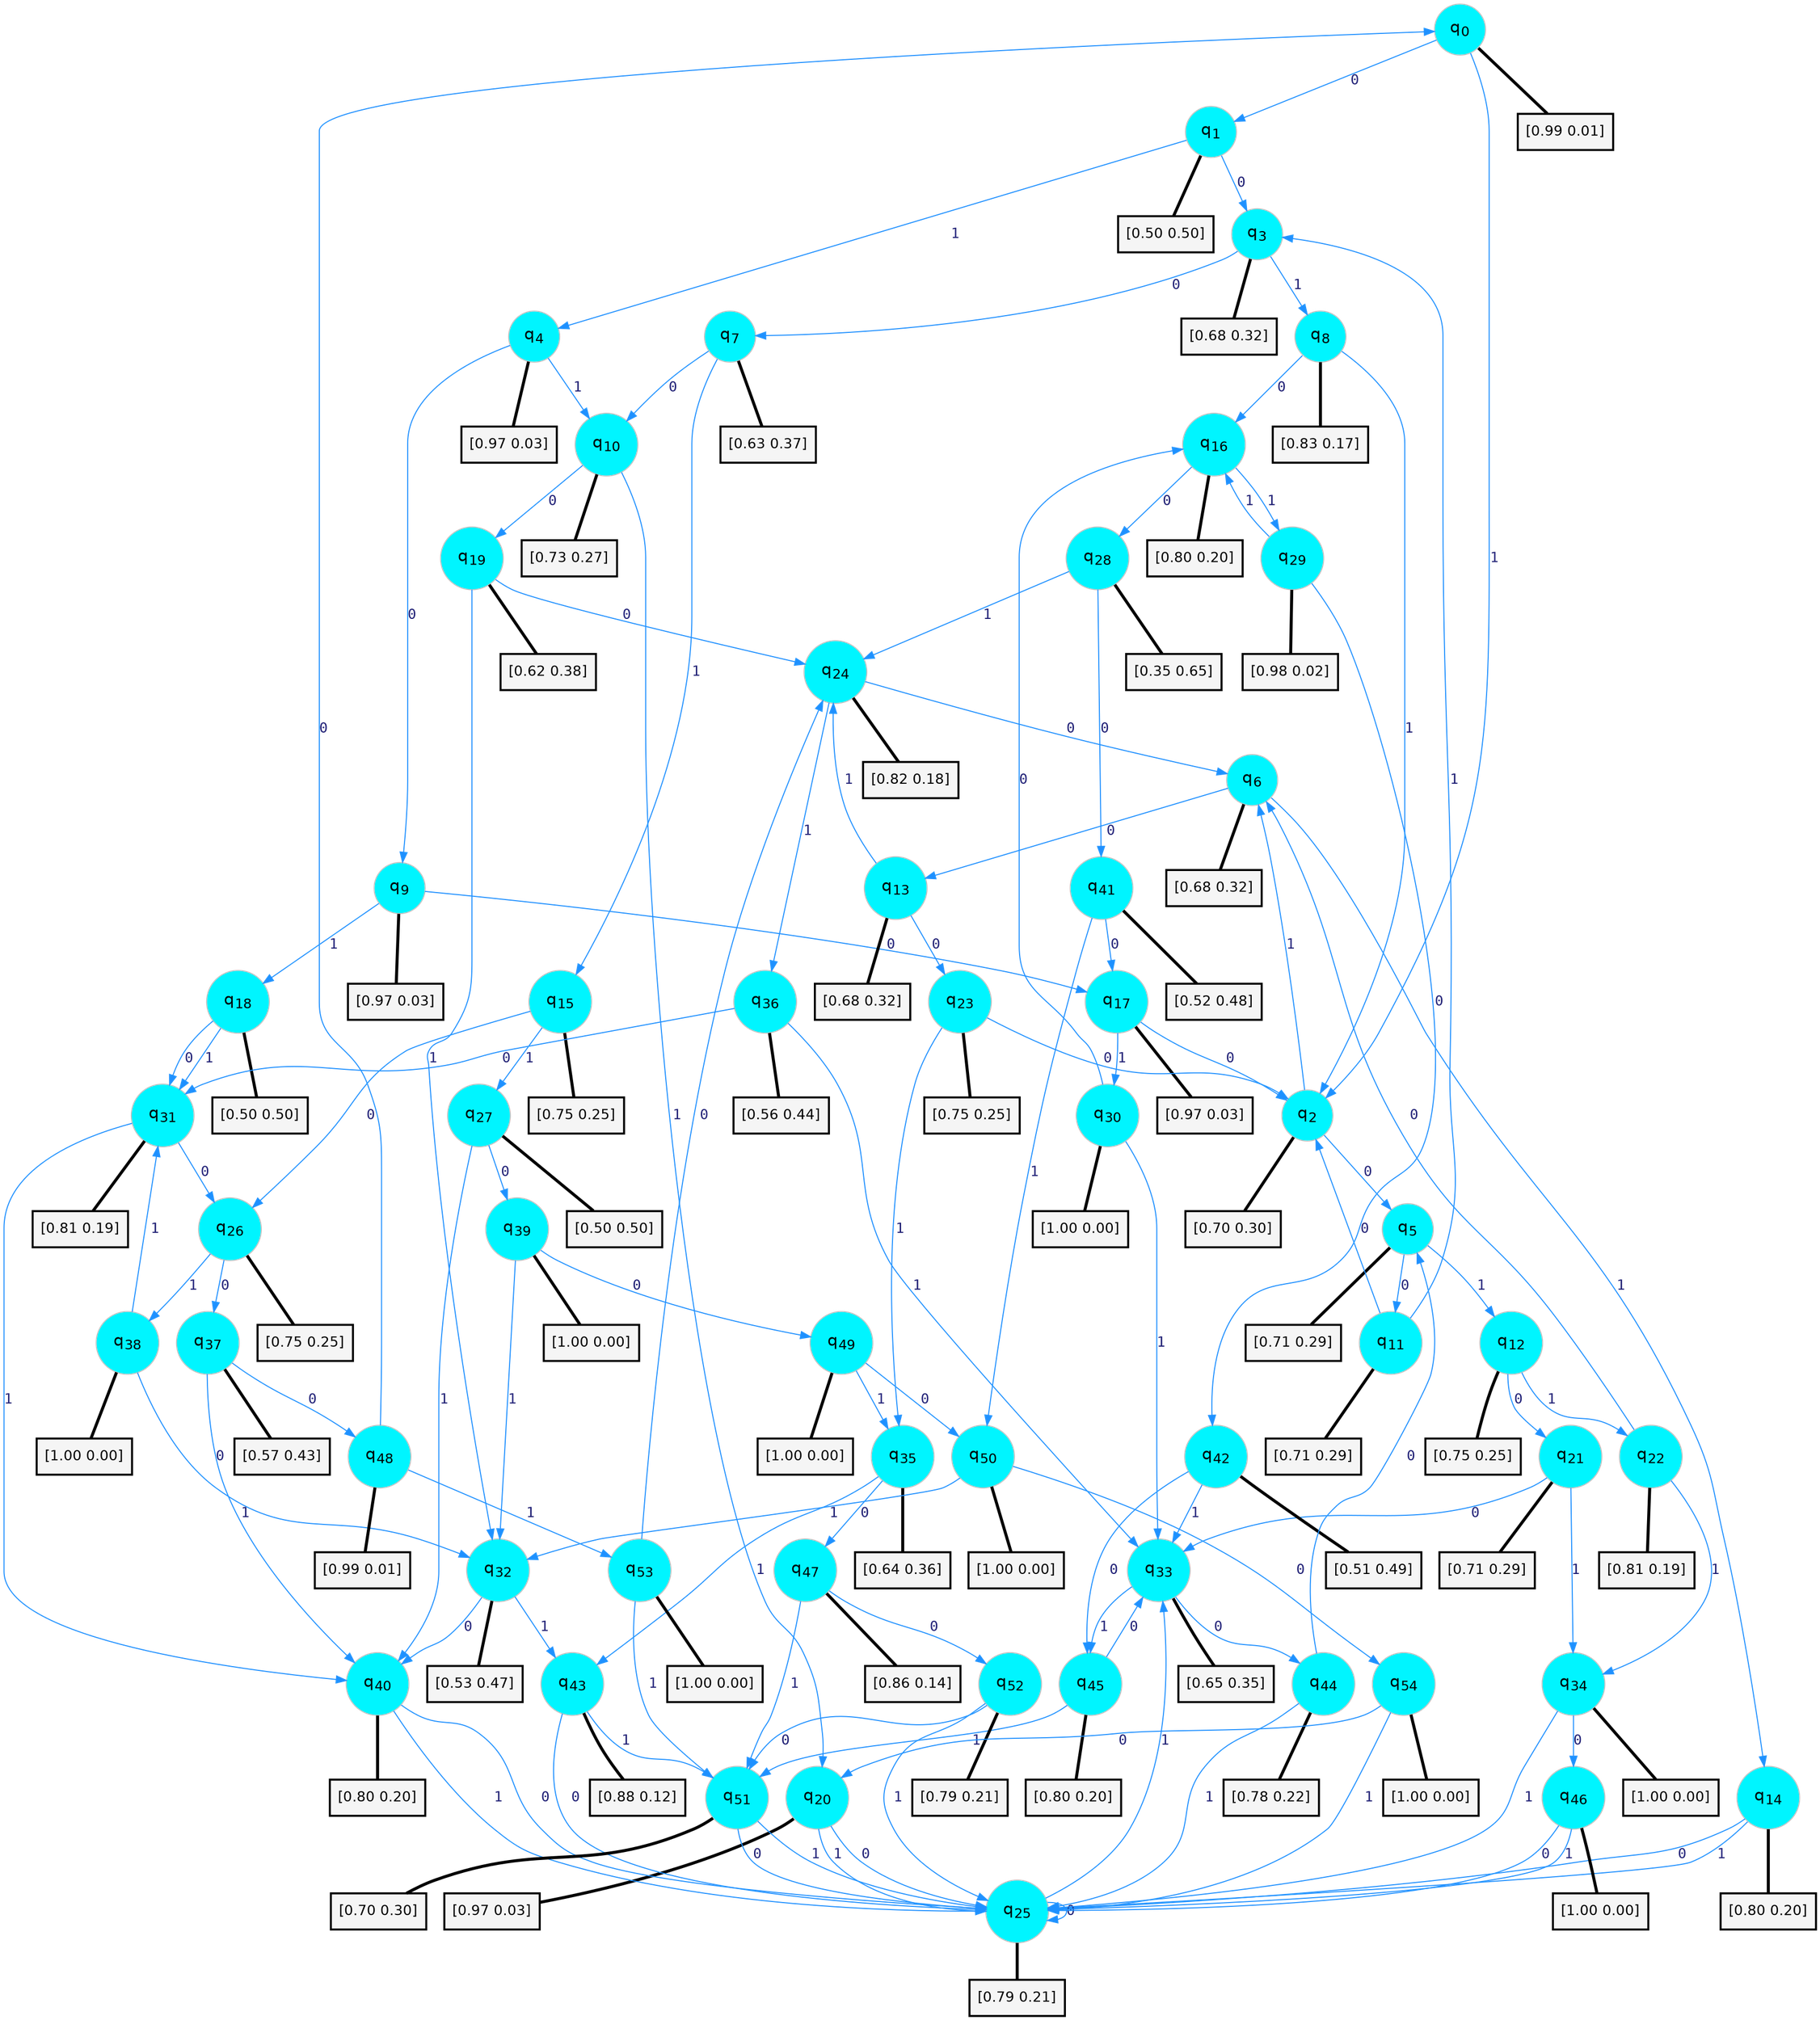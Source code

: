 digraph G {
graph [
bgcolor=transparent, dpi=300, rankdir=TD, size="40,25"];
node [
color=gray, fillcolor=turquoise1, fontcolor=black, fontname=Helvetica, fontsize=16, fontweight=bold, shape=circle, style=filled];
edge [
arrowsize=1, color=dodgerblue1, fontcolor=midnightblue, fontname=courier, fontweight=bold, penwidth=1, style=solid, weight=20];
0[label=<q<SUB>0</SUB>>];
1[label=<q<SUB>1</SUB>>];
2[label=<q<SUB>2</SUB>>];
3[label=<q<SUB>3</SUB>>];
4[label=<q<SUB>4</SUB>>];
5[label=<q<SUB>5</SUB>>];
6[label=<q<SUB>6</SUB>>];
7[label=<q<SUB>7</SUB>>];
8[label=<q<SUB>8</SUB>>];
9[label=<q<SUB>9</SUB>>];
10[label=<q<SUB>10</SUB>>];
11[label=<q<SUB>11</SUB>>];
12[label=<q<SUB>12</SUB>>];
13[label=<q<SUB>13</SUB>>];
14[label=<q<SUB>14</SUB>>];
15[label=<q<SUB>15</SUB>>];
16[label=<q<SUB>16</SUB>>];
17[label=<q<SUB>17</SUB>>];
18[label=<q<SUB>18</SUB>>];
19[label=<q<SUB>19</SUB>>];
20[label=<q<SUB>20</SUB>>];
21[label=<q<SUB>21</SUB>>];
22[label=<q<SUB>22</SUB>>];
23[label=<q<SUB>23</SUB>>];
24[label=<q<SUB>24</SUB>>];
25[label=<q<SUB>25</SUB>>];
26[label=<q<SUB>26</SUB>>];
27[label=<q<SUB>27</SUB>>];
28[label=<q<SUB>28</SUB>>];
29[label=<q<SUB>29</SUB>>];
30[label=<q<SUB>30</SUB>>];
31[label=<q<SUB>31</SUB>>];
32[label=<q<SUB>32</SUB>>];
33[label=<q<SUB>33</SUB>>];
34[label=<q<SUB>34</SUB>>];
35[label=<q<SUB>35</SUB>>];
36[label=<q<SUB>36</SUB>>];
37[label=<q<SUB>37</SUB>>];
38[label=<q<SUB>38</SUB>>];
39[label=<q<SUB>39</SUB>>];
40[label=<q<SUB>40</SUB>>];
41[label=<q<SUB>41</SUB>>];
42[label=<q<SUB>42</SUB>>];
43[label=<q<SUB>43</SUB>>];
44[label=<q<SUB>44</SUB>>];
45[label=<q<SUB>45</SUB>>];
46[label=<q<SUB>46</SUB>>];
47[label=<q<SUB>47</SUB>>];
48[label=<q<SUB>48</SUB>>];
49[label=<q<SUB>49</SUB>>];
50[label=<q<SUB>50</SUB>>];
51[label=<q<SUB>51</SUB>>];
52[label=<q<SUB>52</SUB>>];
53[label=<q<SUB>53</SUB>>];
54[label=<q<SUB>54</SUB>>];
55[label="[0.99 0.01]", shape=box,fontcolor=black, fontname=Helvetica, fontsize=14, penwidth=2, fillcolor=whitesmoke,color=black];
56[label="[0.50 0.50]", shape=box,fontcolor=black, fontname=Helvetica, fontsize=14, penwidth=2, fillcolor=whitesmoke,color=black];
57[label="[0.70 0.30]", shape=box,fontcolor=black, fontname=Helvetica, fontsize=14, penwidth=2, fillcolor=whitesmoke,color=black];
58[label="[0.68 0.32]", shape=box,fontcolor=black, fontname=Helvetica, fontsize=14, penwidth=2, fillcolor=whitesmoke,color=black];
59[label="[0.97 0.03]", shape=box,fontcolor=black, fontname=Helvetica, fontsize=14, penwidth=2, fillcolor=whitesmoke,color=black];
60[label="[0.71 0.29]", shape=box,fontcolor=black, fontname=Helvetica, fontsize=14, penwidth=2, fillcolor=whitesmoke,color=black];
61[label="[0.68 0.32]", shape=box,fontcolor=black, fontname=Helvetica, fontsize=14, penwidth=2, fillcolor=whitesmoke,color=black];
62[label="[0.63 0.37]", shape=box,fontcolor=black, fontname=Helvetica, fontsize=14, penwidth=2, fillcolor=whitesmoke,color=black];
63[label="[0.83 0.17]", shape=box,fontcolor=black, fontname=Helvetica, fontsize=14, penwidth=2, fillcolor=whitesmoke,color=black];
64[label="[0.97 0.03]", shape=box,fontcolor=black, fontname=Helvetica, fontsize=14, penwidth=2, fillcolor=whitesmoke,color=black];
65[label="[0.73 0.27]", shape=box,fontcolor=black, fontname=Helvetica, fontsize=14, penwidth=2, fillcolor=whitesmoke,color=black];
66[label="[0.71 0.29]", shape=box,fontcolor=black, fontname=Helvetica, fontsize=14, penwidth=2, fillcolor=whitesmoke,color=black];
67[label="[0.75 0.25]", shape=box,fontcolor=black, fontname=Helvetica, fontsize=14, penwidth=2, fillcolor=whitesmoke,color=black];
68[label="[0.68 0.32]", shape=box,fontcolor=black, fontname=Helvetica, fontsize=14, penwidth=2, fillcolor=whitesmoke,color=black];
69[label="[0.80 0.20]", shape=box,fontcolor=black, fontname=Helvetica, fontsize=14, penwidth=2, fillcolor=whitesmoke,color=black];
70[label="[0.75 0.25]", shape=box,fontcolor=black, fontname=Helvetica, fontsize=14, penwidth=2, fillcolor=whitesmoke,color=black];
71[label="[0.80 0.20]", shape=box,fontcolor=black, fontname=Helvetica, fontsize=14, penwidth=2, fillcolor=whitesmoke,color=black];
72[label="[0.97 0.03]", shape=box,fontcolor=black, fontname=Helvetica, fontsize=14, penwidth=2, fillcolor=whitesmoke,color=black];
73[label="[0.50 0.50]", shape=box,fontcolor=black, fontname=Helvetica, fontsize=14, penwidth=2, fillcolor=whitesmoke,color=black];
74[label="[0.62 0.38]", shape=box,fontcolor=black, fontname=Helvetica, fontsize=14, penwidth=2, fillcolor=whitesmoke,color=black];
75[label="[0.97 0.03]", shape=box,fontcolor=black, fontname=Helvetica, fontsize=14, penwidth=2, fillcolor=whitesmoke,color=black];
76[label="[0.71 0.29]", shape=box,fontcolor=black, fontname=Helvetica, fontsize=14, penwidth=2, fillcolor=whitesmoke,color=black];
77[label="[0.81 0.19]", shape=box,fontcolor=black, fontname=Helvetica, fontsize=14, penwidth=2, fillcolor=whitesmoke,color=black];
78[label="[0.75 0.25]", shape=box,fontcolor=black, fontname=Helvetica, fontsize=14, penwidth=2, fillcolor=whitesmoke,color=black];
79[label="[0.82 0.18]", shape=box,fontcolor=black, fontname=Helvetica, fontsize=14, penwidth=2, fillcolor=whitesmoke,color=black];
80[label="[0.79 0.21]", shape=box,fontcolor=black, fontname=Helvetica, fontsize=14, penwidth=2, fillcolor=whitesmoke,color=black];
81[label="[0.75 0.25]", shape=box,fontcolor=black, fontname=Helvetica, fontsize=14, penwidth=2, fillcolor=whitesmoke,color=black];
82[label="[0.50 0.50]", shape=box,fontcolor=black, fontname=Helvetica, fontsize=14, penwidth=2, fillcolor=whitesmoke,color=black];
83[label="[0.35 0.65]", shape=box,fontcolor=black, fontname=Helvetica, fontsize=14, penwidth=2, fillcolor=whitesmoke,color=black];
84[label="[0.98 0.02]", shape=box,fontcolor=black, fontname=Helvetica, fontsize=14, penwidth=2, fillcolor=whitesmoke,color=black];
85[label="[1.00 0.00]", shape=box,fontcolor=black, fontname=Helvetica, fontsize=14, penwidth=2, fillcolor=whitesmoke,color=black];
86[label="[0.81 0.19]", shape=box,fontcolor=black, fontname=Helvetica, fontsize=14, penwidth=2, fillcolor=whitesmoke,color=black];
87[label="[0.53 0.47]", shape=box,fontcolor=black, fontname=Helvetica, fontsize=14, penwidth=2, fillcolor=whitesmoke,color=black];
88[label="[0.65 0.35]", shape=box,fontcolor=black, fontname=Helvetica, fontsize=14, penwidth=2, fillcolor=whitesmoke,color=black];
89[label="[1.00 0.00]", shape=box,fontcolor=black, fontname=Helvetica, fontsize=14, penwidth=2, fillcolor=whitesmoke,color=black];
90[label="[0.64 0.36]", shape=box,fontcolor=black, fontname=Helvetica, fontsize=14, penwidth=2, fillcolor=whitesmoke,color=black];
91[label="[0.56 0.44]", shape=box,fontcolor=black, fontname=Helvetica, fontsize=14, penwidth=2, fillcolor=whitesmoke,color=black];
92[label="[0.57 0.43]", shape=box,fontcolor=black, fontname=Helvetica, fontsize=14, penwidth=2, fillcolor=whitesmoke,color=black];
93[label="[1.00 0.00]", shape=box,fontcolor=black, fontname=Helvetica, fontsize=14, penwidth=2, fillcolor=whitesmoke,color=black];
94[label="[1.00 0.00]", shape=box,fontcolor=black, fontname=Helvetica, fontsize=14, penwidth=2, fillcolor=whitesmoke,color=black];
95[label="[0.80 0.20]", shape=box,fontcolor=black, fontname=Helvetica, fontsize=14, penwidth=2, fillcolor=whitesmoke,color=black];
96[label="[0.52 0.48]", shape=box,fontcolor=black, fontname=Helvetica, fontsize=14, penwidth=2, fillcolor=whitesmoke,color=black];
97[label="[0.51 0.49]", shape=box,fontcolor=black, fontname=Helvetica, fontsize=14, penwidth=2, fillcolor=whitesmoke,color=black];
98[label="[0.88 0.12]", shape=box,fontcolor=black, fontname=Helvetica, fontsize=14, penwidth=2, fillcolor=whitesmoke,color=black];
99[label="[0.78 0.22]", shape=box,fontcolor=black, fontname=Helvetica, fontsize=14, penwidth=2, fillcolor=whitesmoke,color=black];
100[label="[0.80 0.20]", shape=box,fontcolor=black, fontname=Helvetica, fontsize=14, penwidth=2, fillcolor=whitesmoke,color=black];
101[label="[1.00 0.00]", shape=box,fontcolor=black, fontname=Helvetica, fontsize=14, penwidth=2, fillcolor=whitesmoke,color=black];
102[label="[0.86 0.14]", shape=box,fontcolor=black, fontname=Helvetica, fontsize=14, penwidth=2, fillcolor=whitesmoke,color=black];
103[label="[0.99 0.01]", shape=box,fontcolor=black, fontname=Helvetica, fontsize=14, penwidth=2, fillcolor=whitesmoke,color=black];
104[label="[1.00 0.00]", shape=box,fontcolor=black, fontname=Helvetica, fontsize=14, penwidth=2, fillcolor=whitesmoke,color=black];
105[label="[1.00 0.00]", shape=box,fontcolor=black, fontname=Helvetica, fontsize=14, penwidth=2, fillcolor=whitesmoke,color=black];
106[label="[0.70 0.30]", shape=box,fontcolor=black, fontname=Helvetica, fontsize=14, penwidth=2, fillcolor=whitesmoke,color=black];
107[label="[0.79 0.21]", shape=box,fontcolor=black, fontname=Helvetica, fontsize=14, penwidth=2, fillcolor=whitesmoke,color=black];
108[label="[1.00 0.00]", shape=box,fontcolor=black, fontname=Helvetica, fontsize=14, penwidth=2, fillcolor=whitesmoke,color=black];
109[label="[1.00 0.00]", shape=box,fontcolor=black, fontname=Helvetica, fontsize=14, penwidth=2, fillcolor=whitesmoke,color=black];
0->1 [label=0];
0->2 [label=1];
0->55 [arrowhead=none, penwidth=3,color=black];
1->3 [label=0];
1->4 [label=1];
1->56 [arrowhead=none, penwidth=3,color=black];
2->5 [label=0];
2->6 [label=1];
2->57 [arrowhead=none, penwidth=3,color=black];
3->7 [label=0];
3->8 [label=1];
3->58 [arrowhead=none, penwidth=3,color=black];
4->9 [label=0];
4->10 [label=1];
4->59 [arrowhead=none, penwidth=3,color=black];
5->11 [label=0];
5->12 [label=1];
5->60 [arrowhead=none, penwidth=3,color=black];
6->13 [label=0];
6->14 [label=1];
6->61 [arrowhead=none, penwidth=3,color=black];
7->10 [label=0];
7->15 [label=1];
7->62 [arrowhead=none, penwidth=3,color=black];
8->16 [label=0];
8->2 [label=1];
8->63 [arrowhead=none, penwidth=3,color=black];
9->17 [label=0];
9->18 [label=1];
9->64 [arrowhead=none, penwidth=3,color=black];
10->19 [label=0];
10->20 [label=1];
10->65 [arrowhead=none, penwidth=3,color=black];
11->2 [label=0];
11->3 [label=1];
11->66 [arrowhead=none, penwidth=3,color=black];
12->21 [label=0];
12->22 [label=1];
12->67 [arrowhead=none, penwidth=3,color=black];
13->23 [label=0];
13->24 [label=1];
13->68 [arrowhead=none, penwidth=3,color=black];
14->25 [label=0];
14->25 [label=1];
14->69 [arrowhead=none, penwidth=3,color=black];
15->26 [label=0];
15->27 [label=1];
15->70 [arrowhead=none, penwidth=3,color=black];
16->28 [label=0];
16->29 [label=1];
16->71 [arrowhead=none, penwidth=3,color=black];
17->2 [label=0];
17->30 [label=1];
17->72 [arrowhead=none, penwidth=3,color=black];
18->31 [label=0];
18->31 [label=1];
18->73 [arrowhead=none, penwidth=3,color=black];
19->24 [label=0];
19->32 [label=1];
19->74 [arrowhead=none, penwidth=3,color=black];
20->25 [label=0];
20->25 [label=1];
20->75 [arrowhead=none, penwidth=3,color=black];
21->33 [label=0];
21->34 [label=1];
21->76 [arrowhead=none, penwidth=3,color=black];
22->6 [label=0];
22->34 [label=1];
22->77 [arrowhead=none, penwidth=3,color=black];
23->2 [label=0];
23->35 [label=1];
23->78 [arrowhead=none, penwidth=3,color=black];
24->6 [label=0];
24->36 [label=1];
24->79 [arrowhead=none, penwidth=3,color=black];
25->25 [label=0];
25->33 [label=1];
25->80 [arrowhead=none, penwidth=3,color=black];
26->37 [label=0];
26->38 [label=1];
26->81 [arrowhead=none, penwidth=3,color=black];
27->39 [label=0];
27->40 [label=1];
27->82 [arrowhead=none, penwidth=3,color=black];
28->41 [label=0];
28->24 [label=1];
28->83 [arrowhead=none, penwidth=3,color=black];
29->42 [label=0];
29->16 [label=1];
29->84 [arrowhead=none, penwidth=3,color=black];
30->16 [label=0];
30->33 [label=1];
30->85 [arrowhead=none, penwidth=3,color=black];
31->26 [label=0];
31->40 [label=1];
31->86 [arrowhead=none, penwidth=3,color=black];
32->40 [label=0];
32->43 [label=1];
32->87 [arrowhead=none, penwidth=3,color=black];
33->44 [label=0];
33->45 [label=1];
33->88 [arrowhead=none, penwidth=3,color=black];
34->46 [label=0];
34->25 [label=1];
34->89 [arrowhead=none, penwidth=3,color=black];
35->47 [label=0];
35->43 [label=1];
35->90 [arrowhead=none, penwidth=3,color=black];
36->31 [label=0];
36->33 [label=1];
36->91 [arrowhead=none, penwidth=3,color=black];
37->48 [label=0];
37->40 [label=1];
37->92 [arrowhead=none, penwidth=3,color=black];
38->32 [label=0];
38->31 [label=1];
38->93 [arrowhead=none, penwidth=3,color=black];
39->49 [label=0];
39->32 [label=1];
39->94 [arrowhead=none, penwidth=3,color=black];
40->25 [label=0];
40->25 [label=1];
40->95 [arrowhead=none, penwidth=3,color=black];
41->17 [label=0];
41->50 [label=1];
41->96 [arrowhead=none, penwidth=3,color=black];
42->45 [label=0];
42->33 [label=1];
42->97 [arrowhead=none, penwidth=3,color=black];
43->25 [label=0];
43->51 [label=1];
43->98 [arrowhead=none, penwidth=3,color=black];
44->5 [label=0];
44->25 [label=1];
44->99 [arrowhead=none, penwidth=3,color=black];
45->33 [label=0];
45->51 [label=1];
45->100 [arrowhead=none, penwidth=3,color=black];
46->25 [label=0];
46->25 [label=1];
46->101 [arrowhead=none, penwidth=3,color=black];
47->52 [label=0];
47->51 [label=1];
47->102 [arrowhead=none, penwidth=3,color=black];
48->0 [label=0];
48->53 [label=1];
48->103 [arrowhead=none, penwidth=3,color=black];
49->50 [label=0];
49->35 [label=1];
49->104 [arrowhead=none, penwidth=3,color=black];
50->54 [label=0];
50->32 [label=1];
50->105 [arrowhead=none, penwidth=3,color=black];
51->25 [label=0];
51->25 [label=1];
51->106 [arrowhead=none, penwidth=3,color=black];
52->51 [label=0];
52->25 [label=1];
52->107 [arrowhead=none, penwidth=3,color=black];
53->24 [label=0];
53->51 [label=1];
53->108 [arrowhead=none, penwidth=3,color=black];
54->20 [label=0];
54->25 [label=1];
54->109 [arrowhead=none, penwidth=3,color=black];
}
